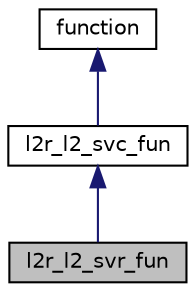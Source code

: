 digraph "l2r_l2_svr_fun"
{
  edge [fontname="Helvetica",fontsize="10",labelfontname="Helvetica",labelfontsize="10"];
  node [fontname="Helvetica",fontsize="10",shape=record];
  Node1 [label="l2r_l2_svr_fun",height=0.2,width=0.4,color="black", fillcolor="grey75", style="filled", fontcolor="black"];
  Node2 -> Node1 [dir="back",color="midnightblue",fontsize="10",style="solid",fontname="Helvetica"];
  Node2 [label="l2r_l2_svc_fun",height=0.2,width=0.4,color="black", fillcolor="white", style="filled",URL="$classl2r__l2__svc__fun.html"];
  Node3 -> Node2 [dir="back",color="midnightblue",fontsize="10",style="solid",fontname="Helvetica"];
  Node3 [label="function",height=0.2,width=0.4,color="black", fillcolor="white", style="filled",URL="$classfunction.html"];
}
